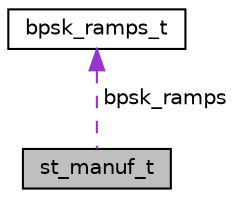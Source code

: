digraph "st_manuf_t"
{
 // LATEX_PDF_SIZE
  edge [fontname="Helvetica",fontsize="10",labelfontname="Helvetica",labelfontsize="10"];
  node [fontname="Helvetica",fontsize="10",shape=record];
  Node1 [label="st_manuf_t",height=0.2,width=0.4,color="black", fillcolor="grey75", style="filled", fontcolor="black",tooltip=" "];
  Node2 -> Node1 [dir="back",color="darkorchid3",fontsize="10",style="dashed",label=" bpsk_ramps" ,fontname="Helvetica"];
  Node2 [label="bpsk_ramps_t",height=0.2,width=0.4,color="black", fillcolor="white", style="filled",URL="$structbpsk__ramps__t.html",tooltip=" "];
}
